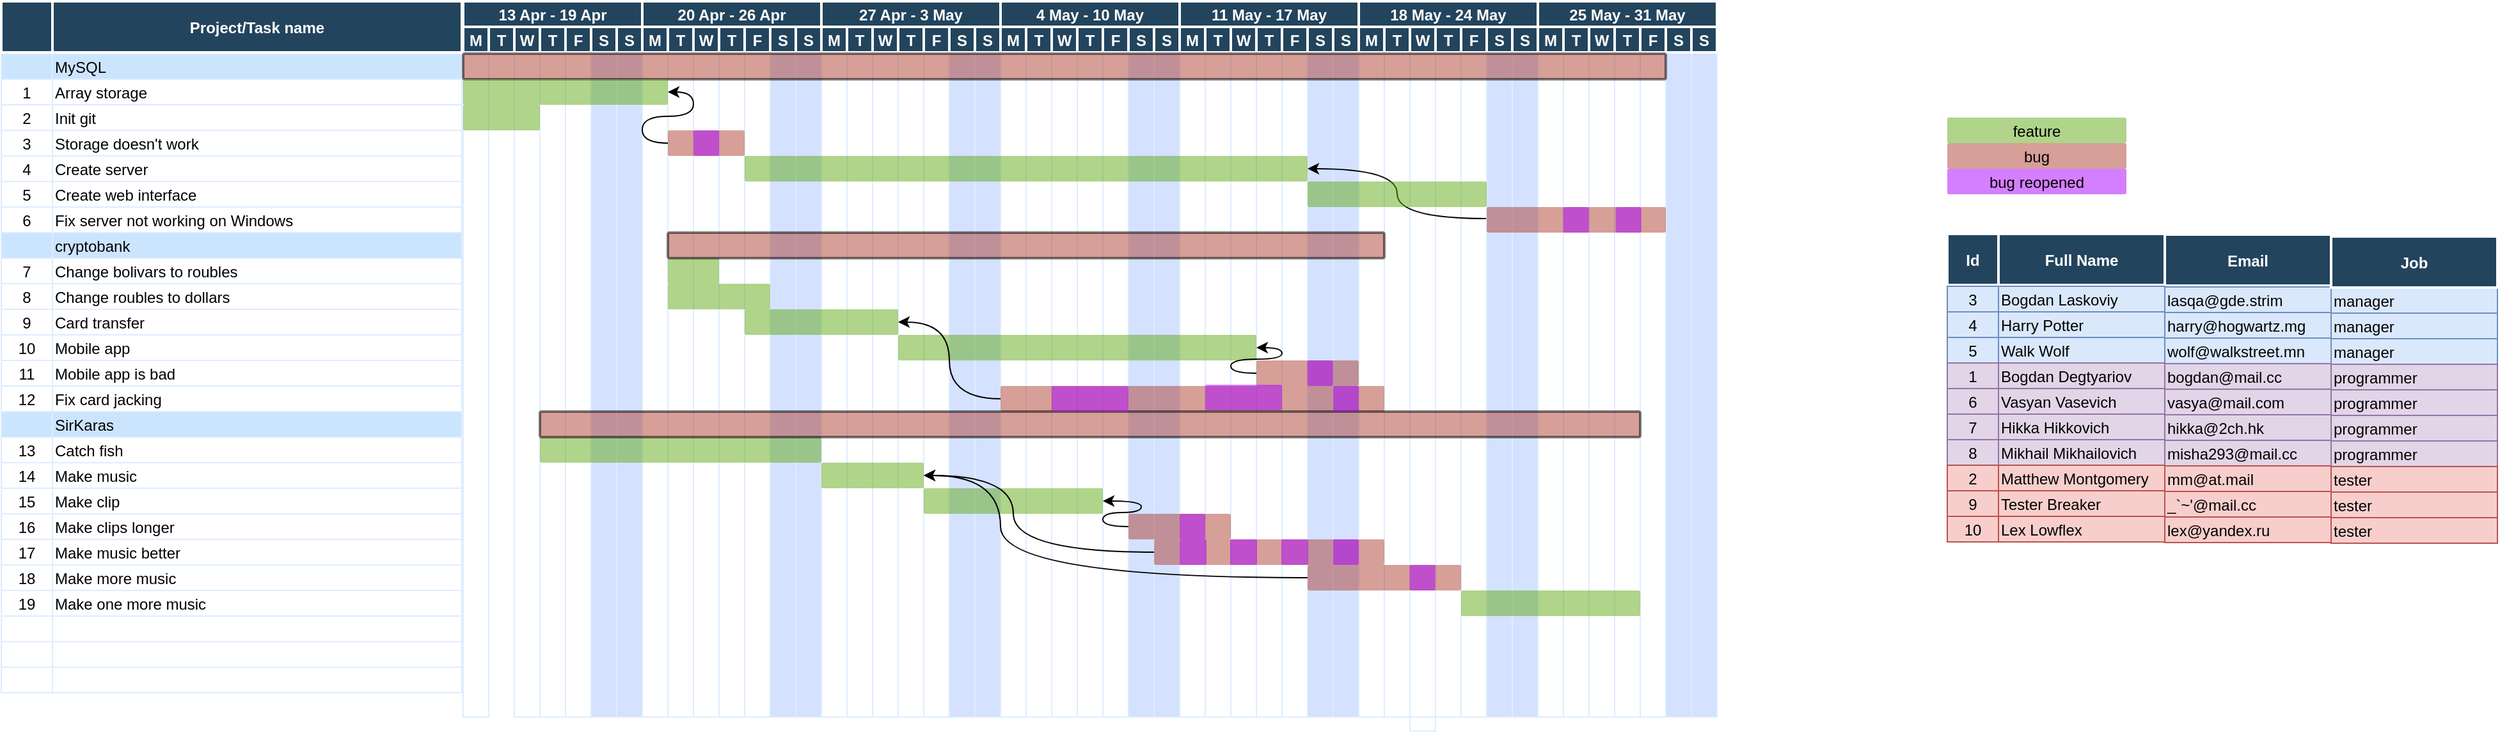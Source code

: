 <mxfile version="10.7.0" type="github"><diagram id="sPiFSer9G3Gj3i5RmoDb" name="Page-1"><mxGraphModel dx="1554" dy="617" grid="1" gridSize="10" guides="1" tooltips="1" connect="1" arrows="1" fold="1" page="1" pageScale="1" pageWidth="827" pageHeight="1169" math="0" shadow="0"><root><mxCell id="0"/><mxCell id="1" parent="0"/><mxCell id="JUZjat0PNEvbsmvgzNyq-65" value="Full Name" style="fillColor=#23445D;strokeColor=#FFFFFF;strokeWidth=2;fontColor=#FFFFFF;fontStyle=1" vertex="1" parent="1"><mxGeometry x="1820" y="202" width="130" height="40" as="geometry"/></mxCell><mxCell id="JUZjat0PNEvbsmvgzNyq-66" value="Id" style="fillColor=#23445D;strokeColor=#FFFFFF;strokeWidth=2;fontColor=#FFFFFF;fontStyle=1" vertex="1" parent="1"><mxGeometry x="1780.0" y="202" width="40" height="40" as="geometry"/></mxCell><mxCell id="JUZjat0PNEvbsmvgzNyq-78" value="Email" style="fillColor=#23445D;strokeColor=#FFFFFF;strokeWidth=2;fontColor=#FFFFFF;fontStyle=1" vertex="1" parent="1"><mxGeometry x="1950" y="202.5" width="130" height="40" as="geometry"/></mxCell><mxCell id="yR-0nHCI41G1WMCRhAzL-170" value="" style="strokeColor=#DEEDFF" parent="1" vertex="1"><mxGeometry x="1400.0" y="60.0" width="20" height="520" as="geometry"/></mxCell><mxCell id="yR-0nHCI41G1WMCRhAzL-281" value="M" style="fillColor=#23445D;strokeColor=#FFFFFF;strokeWidth=2;fontColor=#FFFFFF;fontStyle=1" parent="1" vertex="1"><mxGeometry x="620.0" y="40.0" width="20" height="20" as="geometry"/></mxCell><mxCell id="yR-0nHCI41G1WMCRhAzL-6" value="" style="strokeColor=#DEEDFF" parent="1" vertex="1"><mxGeometry x="620.0" y="60.0" width="20" height="520" as="geometry"/></mxCell><mxCell id="yR-0nHCI41G1WMCRhAzL-7" value="" style="strokeColor=#DEEDFF;fillColor=#CCE5FF" parent="1" vertex="1"><mxGeometry x="259.0" y="61.0" width="40" height="20" as="geometry"/></mxCell><mxCell id="yR-0nHCI41G1WMCRhAzL-8" value="MySQL" style="align=left;strokeColor=#DEEDFF;fillColor=#CCE5FF" parent="1" vertex="1"><mxGeometry x="299.0" y="61.0" width="320.0" height="20" as="geometry"/></mxCell><mxCell id="yR-0nHCI41G1WMCRhAzL-12" value="1" style="strokeColor=#DEEDFF" parent="1" vertex="1"><mxGeometry x="259.0" y="81.0" width="40" height="20" as="geometry"/></mxCell><mxCell id="yR-0nHCI41G1WMCRhAzL-13" value="Array storage" style="align=left;strokeColor=#DEEDFF" parent="1" vertex="1"><mxGeometry x="299.0" y="81.0" width="320.0" height="20.0" as="geometry"/></mxCell><mxCell id="yR-0nHCI41G1WMCRhAzL-17" value="2" style="strokeColor=#DEEDFF" parent="1" vertex="1"><mxGeometry x="259.0" y="101.0" width="40" height="20" as="geometry"/></mxCell><mxCell id="yR-0nHCI41G1WMCRhAzL-18" value="Init git" style="align=left;strokeColor=#DEEDFF" parent="1" vertex="1"><mxGeometry x="299.0" y="101.0" width="320" height="20" as="geometry"/></mxCell><mxCell id="yR-0nHCI41G1WMCRhAzL-22" value="3" style="strokeColor=#DEEDFF" parent="1" vertex="1"><mxGeometry x="259.0" y="121.0" width="40" height="20" as="geometry"/></mxCell><mxCell id="yR-0nHCI41G1WMCRhAzL-23" value="Storage doesn't work" style="align=left;strokeColor=#DEEDFF" parent="1" vertex="1"><mxGeometry x="299.0" y="121.0" width="320.0" height="20" as="geometry"/></mxCell><mxCell id="yR-0nHCI41G1WMCRhAzL-27" value="4" style="strokeColor=#DEEDFF" parent="1" vertex="1"><mxGeometry x="259.0" y="141.0" width="40" height="20" as="geometry"/></mxCell><mxCell id="yR-0nHCI41G1WMCRhAzL-28" value="Create server" style="align=left;strokeColor=#DEEDFF" parent="1" vertex="1"><mxGeometry x="299.0" y="141.0" width="320.0" height="20" as="geometry"/></mxCell><mxCell id="yR-0nHCI41G1WMCRhAzL-32" value="5" style="strokeColor=#DEEDFF" parent="1" vertex="1"><mxGeometry x="259.0" y="161.0" width="40" height="20" as="geometry"/></mxCell><mxCell id="yR-0nHCI41G1WMCRhAzL-33" value="Create web interface" style="align=left;strokeColor=#DEEDFF" parent="1" vertex="1"><mxGeometry x="299.0" y="161.0" width="320.0" height="20" as="geometry"/></mxCell><mxCell id="yR-0nHCI41G1WMCRhAzL-37" value="6" style="strokeColor=#DEEDFF" parent="1" vertex="1"><mxGeometry x="259.0" y="181.0" width="40" height="20" as="geometry"/></mxCell><mxCell id="yR-0nHCI41G1WMCRhAzL-38" value="Fix server not working on Windows" style="align=left;strokeColor=#DEEDFF" parent="1" vertex="1"><mxGeometry x="299.0" y="181.0" width="320.0" height="20" as="geometry"/></mxCell><mxCell id="yR-0nHCI41G1WMCRhAzL-42" value="" style="strokeColor=#DEEDFF;fillColor=#CCE5FF" parent="1" vertex="1"><mxGeometry x="259.0" y="201.0" width="40" height="20" as="geometry"/></mxCell><mxCell id="yR-0nHCI41G1WMCRhAzL-43" value="cryptobank" style="align=left;strokeColor=#DEEDFF;fillColor=#CCE5FF" parent="1" vertex="1"><mxGeometry x="299.0" y="201.0" width="320.0" height="20.0" as="geometry"/></mxCell><mxCell id="yR-0nHCI41G1WMCRhAzL-47" value="7" style="strokeColor=#DEEDFF" parent="1" vertex="1"><mxGeometry x="259.0" y="221.0" width="40" height="20" as="geometry"/></mxCell><mxCell id="yR-0nHCI41G1WMCRhAzL-48" value="Change bolivars to roubles" style="align=left;strokeColor=#DEEDFF" parent="1" vertex="1"><mxGeometry x="299.0" y="221.0" width="320.0" height="20" as="geometry"/></mxCell><mxCell id="yR-0nHCI41G1WMCRhAzL-52" value="8" style="strokeColor=#DEEDFF" parent="1" vertex="1"><mxGeometry x="259.0" y="241.0" width="40" height="20" as="geometry"/></mxCell><mxCell id="yR-0nHCI41G1WMCRhAzL-53" value="Change roubles to dollars" style="align=left;strokeColor=#DEEDFF" parent="1" vertex="1"><mxGeometry x="299.0" y="241.0" width="320.0" height="20" as="geometry"/></mxCell><mxCell id="yR-0nHCI41G1WMCRhAzL-57" value="9" style="strokeColor=#DEEDFF" parent="1" vertex="1"><mxGeometry x="259.0" y="261.0" width="40" height="20" as="geometry"/></mxCell><mxCell id="yR-0nHCI41G1WMCRhAzL-58" value="Card transfer" style="align=left;strokeColor=#DEEDFF" parent="1" vertex="1"><mxGeometry x="299.0" y="261.0" width="320" height="20" as="geometry"/></mxCell><mxCell id="yR-0nHCI41G1WMCRhAzL-62" value="10" style="strokeColor=#DEEDFF" parent="1" vertex="1"><mxGeometry x="259.0" y="281.0" width="40" height="20" as="geometry"/></mxCell><mxCell id="yR-0nHCI41G1WMCRhAzL-63" value="Mobile app" style="align=left;strokeColor=#DEEDFF" parent="1" vertex="1"><mxGeometry x="299.0" y="281.0" width="320" height="20" as="geometry"/></mxCell><mxCell id="yR-0nHCI41G1WMCRhAzL-67" value="11" style="strokeColor=#DEEDFF" parent="1" vertex="1"><mxGeometry x="259.0" y="301.0" width="40" height="20" as="geometry"/></mxCell><mxCell id="yR-0nHCI41G1WMCRhAzL-68" value="Mobile app is bad" style="align=left;strokeColor=#DEEDFF" parent="1" vertex="1"><mxGeometry x="299.0" y="301.0" width="320.0" height="20" as="geometry"/></mxCell><mxCell id="yR-0nHCI41G1WMCRhAzL-72" value="12" style="strokeColor=#DEEDFF;fillColor=#FFFFFF" parent="1" vertex="1"><mxGeometry x="259" y="321.0" width="40" height="20" as="geometry"/></mxCell><mxCell id="yR-0nHCI41G1WMCRhAzL-73" value="Fix card jacking" style="align=left;strokeColor=#DEEDFF;fillColor=#FFFFFF" parent="1" vertex="1"><mxGeometry x="299" y="321.0" width="320.0" height="20" as="geometry"/></mxCell><mxCell id="yR-0nHCI41G1WMCRhAzL-77" value="" style="strokeColor=#DEEDFF;fillColor=#CCE5FF" parent="1" vertex="1"><mxGeometry x="259" y="341.0" width="40" height="20" as="geometry"/></mxCell><mxCell id="yR-0nHCI41G1WMCRhAzL-78" value="SirKaras" style="align=left;strokeColor=#DEEDFF;fillColor=#CCE5FF" parent="1" vertex="1"><mxGeometry x="299" y="341.0" width="320.0" height="20" as="geometry"/></mxCell><mxCell id="yR-0nHCI41G1WMCRhAzL-82" value="13" style="strokeColor=#DEEDFF" parent="1" vertex="1"><mxGeometry x="259.0" y="361.0" width="40" height="20" as="geometry"/></mxCell><mxCell id="yR-0nHCI41G1WMCRhAzL-83" value="Catch fish" style="align=left;strokeColor=#DEEDFF" parent="1" vertex="1"><mxGeometry x="299.0" y="361.0" width="320.0" height="20" as="geometry"/></mxCell><mxCell id="yR-0nHCI41G1WMCRhAzL-87" value="14" style="strokeColor=#DEEDFF" parent="1" vertex="1"><mxGeometry x="259.0" y="381.0" width="40" height="20" as="geometry"/></mxCell><mxCell id="yR-0nHCI41G1WMCRhAzL-88" value="Make music" style="align=left;strokeColor=#DEEDFF" parent="1" vertex="1"><mxGeometry x="299.0" y="381.0" width="320.0" height="20" as="geometry"/></mxCell><mxCell id="yR-0nHCI41G1WMCRhAzL-92" value="15" style="strokeColor=#DEEDFF" parent="1" vertex="1"><mxGeometry x="259.0" y="401.0" width="40" height="20" as="geometry"/></mxCell><mxCell id="yR-0nHCI41G1WMCRhAzL-93" value="Make clip" style="align=left;strokeColor=#DEEDFF" parent="1" vertex="1"><mxGeometry x="299.0" y="401.0" width="320.0" height="20" as="geometry"/></mxCell><mxCell id="yR-0nHCI41G1WMCRhAzL-97" value="16" style="strokeColor=#DEEDFF" parent="1" vertex="1"><mxGeometry x="259.0" y="421.0" width="40" height="20" as="geometry"/></mxCell><mxCell id="yR-0nHCI41G1WMCRhAzL-98" value="Make clips longer" style="align=left;strokeColor=#DEEDFF" parent="1" vertex="1"><mxGeometry x="299.0" y="421.0" width="320.0" height="20" as="geometry"/></mxCell><mxCell id="yR-0nHCI41G1WMCRhAzL-102" value="17" style="strokeColor=#DEEDFF" parent="1" vertex="1"><mxGeometry x="259.0" y="441.0" width="40" height="20" as="geometry"/></mxCell><mxCell id="yR-0nHCI41G1WMCRhAzL-103" value="Make music better" style="align=left;strokeColor=#DEEDFF" parent="1" vertex="1"><mxGeometry x="299.0" y="441.0" width="320.0" height="20" as="geometry"/></mxCell><mxCell id="yR-0nHCI41G1WMCRhAzL-107" value="18" style="strokeColor=#DEEDFF" parent="1" vertex="1"><mxGeometry x="259.0" y="461.0" width="40" height="20" as="geometry"/></mxCell><mxCell id="yR-0nHCI41G1WMCRhAzL-108" value="Make more music" style="align=left;strokeColor=#DEEDFF" parent="1" vertex="1"><mxGeometry x="299.0" y="461.0" width="320.0" height="20" as="geometry"/></mxCell><mxCell id="yR-0nHCI41G1WMCRhAzL-112" value="19" style="strokeColor=#DEEDFF" parent="1" vertex="1"><mxGeometry x="259.0" y="481.0" width="40" height="20" as="geometry"/></mxCell><mxCell id="yR-0nHCI41G1WMCRhAzL-113" value="Make one more music" style="align=left;strokeColor=#DEEDFF" parent="1" vertex="1"><mxGeometry x="299.0" y="481.0" width="320.0" height="20" as="geometry"/></mxCell><mxCell id="yR-0nHCI41G1WMCRhAzL-117" value="" style="strokeColor=#DEEDFF" parent="1" vertex="1"><mxGeometry x="259.0" y="501.0" width="40" height="20" as="geometry"/></mxCell><mxCell id="yR-0nHCI41G1WMCRhAzL-118" value="" style="align=left;strokeColor=#DEEDFF" parent="1" vertex="1"><mxGeometry x="299.0" y="501.0" width="320.0" height="20" as="geometry"/></mxCell><mxCell id="yR-0nHCI41G1WMCRhAzL-122" value="" style="strokeColor=#DEEDFF" parent="1" vertex="1"><mxGeometry x="259.0" y="521.0" width="40" height="20" as="geometry"/></mxCell><mxCell id="yR-0nHCI41G1WMCRhAzL-123" value="" style="align=left;strokeColor=#DEEDFF" parent="1" vertex="1"><mxGeometry x="299.0" y="521.0" width="320.0" height="20" as="geometry"/></mxCell><mxCell id="yR-0nHCI41G1WMCRhAzL-127" value="" style="strokeColor=#DEEDFF" parent="1" vertex="1"><mxGeometry x="259.0" y="541.0" width="40" height="20" as="geometry"/></mxCell><mxCell id="yR-0nHCI41G1WMCRhAzL-128" value="" style="align=left;strokeColor=#DEEDFF" parent="1" vertex="1"><mxGeometry x="299.0" y="541.0" width="320.0" height="20" as="geometry"/></mxCell><mxCell id="yR-0nHCI41G1WMCRhAzL-132" value="" style="strokeColor=#DEEDFF" parent="1" vertex="1"><mxGeometry x="1360.0" y="71.0" width="20" height="520" as="geometry"/></mxCell><mxCell id="yR-0nHCI41G1WMCRhAzL-133" value="" style="strokeColor=#DEEDFF" parent="1" vertex="1"><mxGeometry x="660.0" y="60.0" width="20" height="520" as="geometry"/></mxCell><mxCell id="yR-0nHCI41G1WMCRhAzL-134" value="" style="strokeColor=#DEEDFF" parent="1" vertex="1"><mxGeometry x="680.0" y="60.0" width="20" height="520" as="geometry"/></mxCell><mxCell id="yR-0nHCI41G1WMCRhAzL-135" value="" style="strokeColor=#DEEDFF" parent="1" vertex="1"><mxGeometry x="700.0" y="60.0" width="20" height="520" as="geometry"/></mxCell><mxCell id="yR-0nHCI41G1WMCRhAzL-136" value="" style="strokeColor=#DEEDFF;fillColor=#D4E1FF" parent="1" vertex="1"><mxGeometry x="720.0" y="60.0" width="20" height="520" as="geometry"/></mxCell><mxCell id="yR-0nHCI41G1WMCRhAzL-137" value="" style="strokeColor=#DEEDFF;fillColor=#D4E1FF" parent="1" vertex="1"><mxGeometry x="740.0" y="60.0" width="20" height="520" as="geometry"/></mxCell><mxCell id="yR-0nHCI41G1WMCRhAzL-138" value="" style="strokeColor=#DEEDFF" parent="1" vertex="1"><mxGeometry x="760.0" y="60.0" width="20" height="520" as="geometry"/></mxCell><mxCell id="yR-0nHCI41G1WMCRhAzL-139" value="" style="strokeColor=#DEEDFF" parent="1" vertex="1"><mxGeometry x="780.0" y="60.0" width="20" height="520" as="geometry"/></mxCell><mxCell id="yR-0nHCI41G1WMCRhAzL-140" value="" style="strokeColor=#DEEDFF" parent="1" vertex="1"><mxGeometry x="800.0" y="60.0" width="20" height="520" as="geometry"/></mxCell><mxCell id="yR-0nHCI41G1WMCRhAzL-141" value="" style="strokeColor=#DEEDFF" parent="1" vertex="1"><mxGeometry x="820.0" y="60.0" width="20" height="520" as="geometry"/></mxCell><mxCell id="yR-0nHCI41G1WMCRhAzL-142" value="" style="strokeColor=#DEEDFF" parent="1" vertex="1"><mxGeometry x="840.0" y="60.0" width="20" height="520" as="geometry"/></mxCell><mxCell id="yR-0nHCI41G1WMCRhAzL-143" value="" style="strokeColor=#DEEDFF;fillColor=#D4E1FF" parent="1" vertex="1"><mxGeometry x="860.0" y="60.0" width="20" height="520" as="geometry"/></mxCell><mxCell id="yR-0nHCI41G1WMCRhAzL-144" value="" style="strokeColor=#DEEDFF;fillColor=#D4E1FF" parent="1" vertex="1"><mxGeometry x="880.0" y="60.0" width="20" height="520" as="geometry"/></mxCell><mxCell id="yR-0nHCI41G1WMCRhAzL-145" value="" style="strokeColor=#DEEDFF" parent="1" vertex="1"><mxGeometry x="900.0" y="60.0" width="20" height="520" as="geometry"/></mxCell><mxCell id="yR-0nHCI41G1WMCRhAzL-146" value="" style="strokeColor=#DEEDFF" parent="1" vertex="1"><mxGeometry x="920.0" y="60.0" width="20" height="520" as="geometry"/></mxCell><mxCell id="yR-0nHCI41G1WMCRhAzL-147" value="" style="strokeColor=#DEEDFF" parent="1" vertex="1"><mxGeometry x="940.0" y="60.0" width="20" height="520" as="geometry"/></mxCell><mxCell id="yR-0nHCI41G1WMCRhAzL-148" value="" style="strokeColor=#DEEDFF" parent="1" vertex="1"><mxGeometry x="960.0" y="60.0" width="20" height="520" as="geometry"/></mxCell><mxCell id="yR-0nHCI41G1WMCRhAzL-149" value="" style="strokeColor=#DEEDFF" parent="1" vertex="1"><mxGeometry x="980.0" y="60.0" width="20" height="520" as="geometry"/></mxCell><mxCell id="yR-0nHCI41G1WMCRhAzL-150" value="" style="strokeColor=#DEEDFF;fillColor=#D4E1FF" parent="1" vertex="1"><mxGeometry x="1000.0" y="60.0" width="20" height="520" as="geometry"/></mxCell><mxCell id="yR-0nHCI41G1WMCRhAzL-151" value="" style="strokeColor=#DEEDFF;fillColor=#D4E1FF" parent="1" vertex="1"><mxGeometry x="1020.0" y="60.0" width="20" height="520" as="geometry"/></mxCell><mxCell id="yR-0nHCI41G1WMCRhAzL-152" value="" style="strokeColor=#DEEDFF" parent="1" vertex="1"><mxGeometry x="1040.0" y="60.0" width="20" height="520" as="geometry"/></mxCell><mxCell id="yR-0nHCI41G1WMCRhAzL-153" value="" style="strokeColor=#DEEDFF" parent="1" vertex="1"><mxGeometry x="1060.0" y="60.0" width="20" height="520" as="geometry"/></mxCell><mxCell id="yR-0nHCI41G1WMCRhAzL-154" value="" style="strokeColor=#DEEDFF" parent="1" vertex="1"><mxGeometry x="1080.0" y="60.0" width="20" height="520" as="geometry"/></mxCell><mxCell id="yR-0nHCI41G1WMCRhAzL-155" value="" style="strokeColor=#DEEDFF" parent="1" vertex="1"><mxGeometry x="1100.0" y="60.0" width="20" height="520" as="geometry"/></mxCell><mxCell id="yR-0nHCI41G1WMCRhAzL-156" value="" style="strokeColor=#DEEDFF" parent="1" vertex="1"><mxGeometry x="1120.0" y="60.0" width="20" height="520" as="geometry"/></mxCell><mxCell id="yR-0nHCI41G1WMCRhAzL-157" value="" style="strokeColor=#DEEDFF;fillColor=#D4E1FF" parent="1" vertex="1"><mxGeometry x="1140.0" y="60.0" width="20" height="520" as="geometry"/></mxCell><mxCell id="yR-0nHCI41G1WMCRhAzL-158" value="" style="strokeColor=#DEEDFF;fillColor=#D4E1FF" parent="1" vertex="1"><mxGeometry x="1160.0" y="60.0" width="20" height="520" as="geometry"/></mxCell><mxCell id="yR-0nHCI41G1WMCRhAzL-159" value="" style="strokeColor=#DEEDFF" parent="1" vertex="1"><mxGeometry x="1180.0" y="60.0" width="20" height="520" as="geometry"/></mxCell><mxCell id="yR-0nHCI41G1WMCRhAzL-160" value="" style="strokeColor=#DEEDFF" parent="1" vertex="1"><mxGeometry x="1200.0" y="60.0" width="20" height="520" as="geometry"/></mxCell><mxCell id="yR-0nHCI41G1WMCRhAzL-161" value="" style="strokeColor=#DEEDFF" parent="1" vertex="1"><mxGeometry x="1220.0" y="60.0" width="20" height="520" as="geometry"/></mxCell><mxCell id="yR-0nHCI41G1WMCRhAzL-162" value="" style="strokeColor=#DEEDFF" parent="1" vertex="1"><mxGeometry x="1240.0" y="60.0" width="20" height="520" as="geometry"/></mxCell><mxCell id="yR-0nHCI41G1WMCRhAzL-163" value="" style="strokeColor=#DEEDFF" parent="1" vertex="1"><mxGeometry x="1260.0" y="60.0" width="20" height="520" as="geometry"/></mxCell><mxCell id="yR-0nHCI41G1WMCRhAzL-164" value="" style="strokeColor=#DEEDFF;fillColor=#D4E1FF" parent="1" vertex="1"><mxGeometry x="1280.0" y="60.0" width="20" height="520" as="geometry"/></mxCell><mxCell id="yR-0nHCI41G1WMCRhAzL-165" value="" style="strokeColor=#DEEDFF;fillColor=#D4E1FF" parent="1" vertex="1"><mxGeometry x="1300.0" y="60.0" width="20" height="520" as="geometry"/></mxCell><mxCell id="yR-0nHCI41G1WMCRhAzL-166" value="" style="strokeColor=#DEEDFF" parent="1" vertex="1"><mxGeometry x="1320.0" y="60.0" width="20" height="520" as="geometry"/></mxCell><mxCell id="yR-0nHCI41G1WMCRhAzL-167" value="" style="strokeColor=#DEEDFF" parent="1" vertex="1"><mxGeometry x="1340.0" y="60.0" width="20" height="520" as="geometry"/></mxCell><mxCell id="yR-0nHCI41G1WMCRhAzL-168" value="" style="strokeColor=#DEEDFF" parent="1" vertex="1"><mxGeometry x="1360.0" y="60.0" width="20" height="520" as="geometry"/></mxCell><mxCell id="yR-0nHCI41G1WMCRhAzL-169" value="" style="strokeColor=#DEEDFF" parent="1" vertex="1"><mxGeometry x="1380.0" y="60.0" width="20" height="520" as="geometry"/></mxCell><mxCell id="JUZjat0PNEvbsmvgzNyq-3" style="edgeStyle=orthogonalEdgeStyle;curved=1;orthogonalLoop=1;jettySize=auto;html=1;exitX=1;exitY=0.25;exitDx=0;exitDy=0;entryX=1;entryY=0.5;entryDx=0;entryDy=0;entryPerimeter=0;" edge="1" parent="1" source="yR-0nHCI41G1WMCRhAzL-170" target="yR-0nHCI41G1WMCRhAzL-251"><mxGeometry relative="1" as="geometry"><Array as="points"><mxPoint x="1350" y="190"/><mxPoint x="1350" y="151"/></Array></mxGeometry></mxCell><mxCell id="yR-0nHCI41G1WMCRhAzL-171" value="" style="strokeColor=#DEEDFF;fillColor=#D4E1FF" parent="1" vertex="1"><mxGeometry x="1420.0" y="60.0" width="20" height="520" as="geometry"/></mxCell><mxCell id="yR-0nHCI41G1WMCRhAzL-172" value="" style="strokeColor=#DEEDFF;fillColor=#D4E1FF" parent="1" vertex="1"><mxGeometry x="1440.0" y="60.0" width="20" height="520" as="geometry"/></mxCell><mxCell id="yR-0nHCI41G1WMCRhAzL-173" value="" style="strokeColor=#DEEDFF" parent="1" vertex="1"><mxGeometry x="1460.0" y="60.0" width="20" height="520" as="geometry"/></mxCell><mxCell id="yR-0nHCI41G1WMCRhAzL-174" value="" style="strokeColor=#DEEDFF" parent="1" vertex="1"><mxGeometry x="1480.0" y="60.0" width="20" height="520" as="geometry"/></mxCell><mxCell id="yR-0nHCI41G1WMCRhAzL-175" value="" style="strokeColor=#DEEDFF" parent="1" vertex="1"><mxGeometry x="1500.0" y="60.0" width="20" height="520" as="geometry"/></mxCell><mxCell id="yR-0nHCI41G1WMCRhAzL-176" value="" style="strokeColor=#DEEDFF" parent="1" vertex="1"><mxGeometry x="1520.0" y="60.0" width="20" height="520" as="geometry"/></mxCell><mxCell id="yR-0nHCI41G1WMCRhAzL-177" value="" style="strokeColor=#DEEDFF" parent="1" vertex="1"><mxGeometry x="1540.0" y="60.0" width="20" height="520" as="geometry"/></mxCell><mxCell id="yR-0nHCI41G1WMCRhAzL-178" value="" style="strokeColor=#DEEDFF;fillColor=#D4E1FF" parent="1" vertex="1"><mxGeometry x="1560.0" y="60.0" width="20" height="520" as="geometry"/></mxCell><mxCell id="yR-0nHCI41G1WMCRhAzL-179" value="" style="strokeColor=#DEEDFF;fillColor=#D4E1FF" parent="1" vertex="1"><mxGeometry x="1580.0" y="60.0" width="20" height="520" as="geometry"/></mxCell><mxCell id="yR-0nHCI41G1WMCRhAzL-180" value="Project/Task name" style="fillColor=#23445D;strokeColor=#FFFFFF;strokeWidth=2;fontColor=#FFFFFF;fontStyle=1" parent="1" vertex="1"><mxGeometry x="299.0" y="20" width="320" height="40" as="geometry"/></mxCell><mxCell id="yR-0nHCI41G1WMCRhAzL-181" value="" style="fillColor=#23445D;strokeColor=#FFFFFF;strokeWidth=2;fontColor=#FFFFFF;fontStyle=1" parent="1" vertex="1"><mxGeometry x="259.0" y="20" width="40" height="40" as="geometry"/></mxCell><mxCell id="yR-0nHCI41G1WMCRhAzL-182" value="13 Apr - 19 Apr" style="fillColor=#23445D;strokeColor=#FFFFFF;strokeWidth=2;fontColor=#FFFFFF;fontStyle=1" parent="1" vertex="1"><mxGeometry x="620.0" y="20.0" width="140" height="20" as="geometry"/></mxCell><mxCell id="yR-0nHCI41G1WMCRhAzL-184" value="T" style="fillColor=#23445D;strokeColor=#FFFFFF;strokeWidth=2;fontColor=#FFFFFF;fontStyle=1" parent="1" vertex="1"><mxGeometry x="640.0" y="40.0" width="20" height="20" as="geometry"/></mxCell><mxCell id="yR-0nHCI41G1WMCRhAzL-185" value="W" style="fillColor=#23445D;strokeColor=#FFFFFF;strokeWidth=2;fontColor=#FFFFFF;fontStyle=1" parent="1" vertex="1"><mxGeometry x="660.0" y="40.0" width="20" height="20" as="geometry"/></mxCell><mxCell id="yR-0nHCI41G1WMCRhAzL-186" value="T" style="fillColor=#23445D;strokeColor=#FFFFFF;strokeWidth=2;fontColor=#FFFFFF;fontStyle=1" parent="1" vertex="1"><mxGeometry x="680.0" y="40.0" width="20" height="20" as="geometry"/></mxCell><mxCell id="yR-0nHCI41G1WMCRhAzL-187" value="F" style="fillColor=#23445D;strokeColor=#FFFFFF;strokeWidth=2;fontColor=#FFFFFF;fontStyle=1" parent="1" vertex="1"><mxGeometry x="700.0" y="40.0" width="20" height="20" as="geometry"/></mxCell><mxCell id="yR-0nHCI41G1WMCRhAzL-188" value="S" style="fillColor=#23445D;strokeColor=#FFFFFF;strokeWidth=2;fontColor=#FFFFFF;fontStyle=1" parent="1" vertex="1"><mxGeometry x="720.0" y="40.0" width="20" height="20" as="geometry"/></mxCell><mxCell id="yR-0nHCI41G1WMCRhAzL-189" value="S" style="fillColor=#23445D;strokeColor=#FFFFFF;strokeWidth=2;fontColor=#FFFFFF;fontStyle=1" parent="1" vertex="1"><mxGeometry x="740.0" y="40.0" width="20" height="20" as="geometry"/></mxCell><mxCell id="yR-0nHCI41G1WMCRhAzL-193" value="20 Apr - 26 Apr" style="fillColor=#23445D;strokeColor=#FFFFFF;strokeWidth=2;fontColor=#FFFFFF;fontStyle=1" parent="1" vertex="1"><mxGeometry x="760.0" y="20.0" width="140" height="20" as="geometry"/></mxCell><mxCell id="yR-0nHCI41G1WMCRhAzL-194" value="M" style="fillColor=#23445D;strokeColor=#FFFFFF;strokeWidth=2;fontColor=#FFFFFF;fontStyle=1" parent="1" vertex="1"><mxGeometry x="760.0" y="40.0" width="20" height="20" as="geometry"/></mxCell><mxCell id="yR-0nHCI41G1WMCRhAzL-195" value="T" style="fillColor=#23445D;strokeColor=#FFFFFF;strokeWidth=2;fontColor=#FFFFFF;fontStyle=1" parent="1" vertex="1"><mxGeometry x="780.0" y="40.0" width="20" height="20" as="geometry"/></mxCell><mxCell id="yR-0nHCI41G1WMCRhAzL-196" value="W" style="fillColor=#23445D;strokeColor=#FFFFFF;strokeWidth=2;fontColor=#FFFFFF;fontStyle=1" parent="1" vertex="1"><mxGeometry x="800.0" y="40.0" width="20" height="20" as="geometry"/></mxCell><mxCell id="yR-0nHCI41G1WMCRhAzL-197" value="T" style="fillColor=#23445D;strokeColor=#FFFFFF;strokeWidth=2;fontColor=#FFFFFF;fontStyle=1" parent="1" vertex="1"><mxGeometry x="820.0" y="40.0" width="20" height="20" as="geometry"/></mxCell><mxCell id="yR-0nHCI41G1WMCRhAzL-198" value="F" style="fillColor=#23445D;strokeColor=#FFFFFF;strokeWidth=2;fontColor=#FFFFFF;fontStyle=1" parent="1" vertex="1"><mxGeometry x="840.0" y="40.0" width="20" height="20" as="geometry"/></mxCell><mxCell id="yR-0nHCI41G1WMCRhAzL-199" value="S" style="fillColor=#23445D;strokeColor=#FFFFFF;strokeWidth=2;fontColor=#FFFFFF;fontStyle=1" parent="1" vertex="1"><mxGeometry x="860.0" y="40.0" width="20" height="20" as="geometry"/></mxCell><mxCell id="yR-0nHCI41G1WMCRhAzL-200" value="S" style="fillColor=#23445D;strokeColor=#FFFFFF;strokeWidth=2;fontColor=#FFFFFF;fontStyle=1" parent="1" vertex="1"><mxGeometry x="880.0" y="40.0" width="20" height="20" as="geometry"/></mxCell><mxCell id="yR-0nHCI41G1WMCRhAzL-201" value="27 Apr - 3 May" style="fillColor=#23445D;strokeColor=#FFFFFF;strokeWidth=2;fontColor=#FFFFFF;fontStyle=1" parent="1" vertex="1"><mxGeometry x="900.0" y="20.0" width="140" height="20" as="geometry"/></mxCell><mxCell id="yR-0nHCI41G1WMCRhAzL-202" value="M" style="fillColor=#23445D;strokeColor=#FFFFFF;strokeWidth=2;fontColor=#FFFFFF;fontStyle=1" parent="1" vertex="1"><mxGeometry x="900.0" y="40.0" width="20" height="20" as="geometry"/></mxCell><mxCell id="yR-0nHCI41G1WMCRhAzL-203" value="T" style="fillColor=#23445D;strokeColor=#FFFFFF;strokeWidth=2;fontColor=#FFFFFF;fontStyle=1" parent="1" vertex="1"><mxGeometry x="920.0" y="40.0" width="20" height="20" as="geometry"/></mxCell><mxCell id="yR-0nHCI41G1WMCRhAzL-204" value="W" style="fillColor=#23445D;strokeColor=#FFFFFF;strokeWidth=2;fontColor=#FFFFFF;fontStyle=1" parent="1" vertex="1"><mxGeometry x="940.0" y="40.0" width="20" height="20" as="geometry"/></mxCell><mxCell id="yR-0nHCI41G1WMCRhAzL-205" value="T" style="fillColor=#23445D;strokeColor=#FFFFFF;strokeWidth=2;fontColor=#FFFFFF;fontStyle=1" parent="1" vertex="1"><mxGeometry x="960.0" y="40.0" width="20" height="20" as="geometry"/></mxCell><mxCell id="yR-0nHCI41G1WMCRhAzL-206" value="F" style="fillColor=#23445D;strokeColor=#FFFFFF;strokeWidth=2;fontColor=#FFFFFF;fontStyle=1" parent="1" vertex="1"><mxGeometry x="980.0" y="40.0" width="20" height="20" as="geometry"/></mxCell><mxCell id="yR-0nHCI41G1WMCRhAzL-207" value="S" style="fillColor=#23445D;strokeColor=#FFFFFF;strokeWidth=2;fontColor=#FFFFFF;fontStyle=1" parent="1" vertex="1"><mxGeometry x="1000.0" y="40.0" width="20" height="20" as="geometry"/></mxCell><mxCell id="yR-0nHCI41G1WMCRhAzL-208" value="S" style="fillColor=#23445D;strokeColor=#FFFFFF;strokeWidth=2;fontColor=#FFFFFF;fontStyle=1" parent="1" vertex="1"><mxGeometry x="1020.0" y="40.0" width="20" height="20" as="geometry"/></mxCell><mxCell id="yR-0nHCI41G1WMCRhAzL-209" value="4 May - 10 May" style="fillColor=#23445D;strokeColor=#FFFFFF;strokeWidth=2;fontColor=#FFFFFF;fontStyle=1" parent="1" vertex="1"><mxGeometry x="1040.0" y="20.0" width="140" height="20" as="geometry"/></mxCell><mxCell id="yR-0nHCI41G1WMCRhAzL-210" value="M" style="fillColor=#23445D;strokeColor=#FFFFFF;strokeWidth=2;fontColor=#FFFFFF;fontStyle=1" parent="1" vertex="1"><mxGeometry x="1040.0" y="40.0" width="20" height="20" as="geometry"/></mxCell><mxCell id="yR-0nHCI41G1WMCRhAzL-211" value="T" style="fillColor=#23445D;strokeColor=#FFFFFF;strokeWidth=2;fontColor=#FFFFFF;fontStyle=1" parent="1" vertex="1"><mxGeometry x="1060.0" y="40.0" width="20" height="20" as="geometry"/></mxCell><mxCell id="yR-0nHCI41G1WMCRhAzL-212" value="W" style="fillColor=#23445D;strokeColor=#FFFFFF;strokeWidth=2;fontColor=#FFFFFF;fontStyle=1" parent="1" vertex="1"><mxGeometry x="1080.0" y="40.0" width="20" height="20" as="geometry"/></mxCell><mxCell id="yR-0nHCI41G1WMCRhAzL-213" value="T" style="fillColor=#23445D;strokeColor=#FFFFFF;strokeWidth=2;fontColor=#FFFFFF;fontStyle=1" parent="1" vertex="1"><mxGeometry x="1100.0" y="40.0" width="20" height="20" as="geometry"/></mxCell><mxCell id="yR-0nHCI41G1WMCRhAzL-214" value="F" style="fillColor=#23445D;strokeColor=#FFFFFF;strokeWidth=2;fontColor=#FFFFFF;fontStyle=1" parent="1" vertex="1"><mxGeometry x="1120.0" y="40" width="20" height="20" as="geometry"/></mxCell><mxCell id="yR-0nHCI41G1WMCRhAzL-215" value="S" style="fillColor=#23445D;strokeColor=#FFFFFF;strokeWidth=2;fontColor=#FFFFFF;fontStyle=1" parent="1" vertex="1"><mxGeometry x="1140.0" y="40" width="20" height="20" as="geometry"/></mxCell><mxCell id="yR-0nHCI41G1WMCRhAzL-216" value="S" style="fillColor=#23445D;strokeColor=#FFFFFF;strokeWidth=2;fontColor=#FFFFFF;fontStyle=1" parent="1" vertex="1"><mxGeometry x="1160.0" y="40" width="20" height="20" as="geometry"/></mxCell><mxCell id="yR-0nHCI41G1WMCRhAzL-217" value="11 May - 17 May" style="fillColor=#23445D;strokeColor=#FFFFFF;strokeWidth=2;fontColor=#FFFFFF;fontStyle=1" parent="1" vertex="1"><mxGeometry x="1180.0" y="20.0" width="140" height="20" as="geometry"/></mxCell><mxCell id="yR-0nHCI41G1WMCRhAzL-218" value="M" style="fillColor=#23445D;strokeColor=#FFFFFF;strokeWidth=2;fontColor=#FFFFFF;fontStyle=1" parent="1" vertex="1"><mxGeometry x="1180.0" y="40.0" width="20" height="20" as="geometry"/></mxCell><mxCell id="yR-0nHCI41G1WMCRhAzL-219" value="T" style="fillColor=#23445D;strokeColor=#FFFFFF;strokeWidth=2;fontColor=#FFFFFF;fontStyle=1" parent="1" vertex="1"><mxGeometry x="1200.0" y="40.0" width="20" height="20" as="geometry"/></mxCell><mxCell id="yR-0nHCI41G1WMCRhAzL-220" value="W" style="fillColor=#23445D;strokeColor=#FFFFFF;strokeWidth=2;fontColor=#FFFFFF;fontStyle=1" parent="1" vertex="1"><mxGeometry x="1220.0" y="40.0" width="20" height="20" as="geometry"/></mxCell><mxCell id="yR-0nHCI41G1WMCRhAzL-221" value="T" style="fillColor=#23445D;strokeColor=#FFFFFF;strokeWidth=2;fontColor=#FFFFFF;fontStyle=1" parent="1" vertex="1"><mxGeometry x="1240.0" y="40.0" width="20" height="20" as="geometry"/></mxCell><mxCell id="yR-0nHCI41G1WMCRhAzL-222" value="F" style="fillColor=#23445D;strokeColor=#FFFFFF;strokeWidth=2;fontColor=#FFFFFF;fontStyle=1" parent="1" vertex="1"><mxGeometry x="1260.0" y="40" width="20" height="20" as="geometry"/></mxCell><mxCell id="yR-0nHCI41G1WMCRhAzL-223" value="S" style="fillColor=#23445D;strokeColor=#FFFFFF;strokeWidth=2;fontColor=#FFFFFF;fontStyle=1" parent="1" vertex="1"><mxGeometry x="1280.0" y="40" width="20" height="20" as="geometry"/></mxCell><mxCell id="yR-0nHCI41G1WMCRhAzL-224" value="S" style="fillColor=#23445D;strokeColor=#FFFFFF;strokeWidth=2;fontColor=#FFFFFF;fontStyle=1" parent="1" vertex="1"><mxGeometry x="1300.0" y="40" width="20" height="20" as="geometry"/></mxCell><mxCell id="yR-0nHCI41G1WMCRhAzL-225" value="18 May - 24 May" style="fillColor=#23445D;strokeColor=#FFFFFF;strokeWidth=2;fontColor=#FFFFFF;fontStyle=1" parent="1" vertex="1"><mxGeometry x="1320.0" y="20" width="140" height="20" as="geometry"/></mxCell><mxCell id="yR-0nHCI41G1WMCRhAzL-226" value="M" style="fillColor=#23445D;strokeColor=#FFFFFF;strokeWidth=2;fontColor=#FFFFFF;fontStyle=1" parent="1" vertex="1"><mxGeometry x="1320.0" y="40" width="20" height="20" as="geometry"/></mxCell><mxCell id="yR-0nHCI41G1WMCRhAzL-227" value="T" style="fillColor=#23445D;strokeColor=#FFFFFF;strokeWidth=2;fontColor=#FFFFFF;fontStyle=1" parent="1" vertex="1"><mxGeometry x="1340.0" y="40" width="20" height="20" as="geometry"/></mxCell><mxCell id="yR-0nHCI41G1WMCRhAzL-228" value="W" style="fillColor=#23445D;strokeColor=#FFFFFF;strokeWidth=2;fontColor=#FFFFFF;fontStyle=1" parent="1" vertex="1"><mxGeometry x="1360.0" y="40" width="20" height="20" as="geometry"/></mxCell><mxCell id="yR-0nHCI41G1WMCRhAzL-229" value="T" style="fillColor=#23445D;strokeColor=#FFFFFF;strokeWidth=2;fontColor=#FFFFFF;fontStyle=1" parent="1" vertex="1"><mxGeometry x="1380.0" y="40" width="20" height="20" as="geometry"/></mxCell><mxCell id="yR-0nHCI41G1WMCRhAzL-230" value="F" style="fillColor=#23445D;strokeColor=#FFFFFF;strokeWidth=2;fontColor=#FFFFFF;fontStyle=1" parent="1" vertex="1"><mxGeometry x="1400.0" y="40" width="20" height="20" as="geometry"/></mxCell><mxCell id="yR-0nHCI41G1WMCRhAzL-231" value="S" style="fillColor=#23445D;strokeColor=#FFFFFF;strokeWidth=2;fontColor=#FFFFFF;fontStyle=1" parent="1" vertex="1"><mxGeometry x="1420.0" y="40" width="20" height="20" as="geometry"/></mxCell><mxCell id="yR-0nHCI41G1WMCRhAzL-232" value="S" style="fillColor=#23445D;strokeColor=#FFFFFF;strokeWidth=2;fontColor=#FFFFFF;fontStyle=1" parent="1" vertex="1"><mxGeometry x="1440.0" y="40" width="20" height="20" as="geometry"/></mxCell><mxCell id="yR-0nHCI41G1WMCRhAzL-233" value="25 May - 31 May" style="fillColor=#23445D;strokeColor=#FFFFFF;strokeWidth=2;fontColor=#FFFFFF;fontStyle=1" parent="1" vertex="1"><mxGeometry x="1460.0" y="20.0" width="140" height="20" as="geometry"/></mxCell><mxCell id="yR-0nHCI41G1WMCRhAzL-234" value="M" style="fillColor=#23445D;strokeColor=#FFFFFF;strokeWidth=2;fontColor=#FFFFFF;fontStyle=1" parent="1" vertex="1"><mxGeometry x="1460.0" y="40.0" width="20" height="20" as="geometry"/></mxCell><mxCell id="yR-0nHCI41G1WMCRhAzL-235" value="T" style="fillColor=#23445D;strokeColor=#FFFFFF;strokeWidth=2;fontColor=#FFFFFF;fontStyle=1" parent="1" vertex="1"><mxGeometry x="1480.0" y="40.0" width="20" height="20" as="geometry"/></mxCell><mxCell id="yR-0nHCI41G1WMCRhAzL-236" value="W" style="fillColor=#23445D;strokeColor=#FFFFFF;strokeWidth=2;fontColor=#FFFFFF;fontStyle=1" parent="1" vertex="1"><mxGeometry x="1500.0" y="40.0" width="20" height="20" as="geometry"/></mxCell><mxCell id="yR-0nHCI41G1WMCRhAzL-237" value="T" style="fillColor=#23445D;strokeColor=#FFFFFF;strokeWidth=2;fontColor=#FFFFFF;fontStyle=1" parent="1" vertex="1"><mxGeometry x="1520.0" y="40.0" width="20" height="20" as="geometry"/></mxCell><mxCell id="yR-0nHCI41G1WMCRhAzL-238" value="F" style="fillColor=#23445D;strokeColor=#FFFFFF;strokeWidth=2;fontColor=#FFFFFF;fontStyle=1" parent="1" vertex="1"><mxGeometry x="1540.0" y="40.0" width="20" height="20" as="geometry"/></mxCell><mxCell id="yR-0nHCI41G1WMCRhAzL-239" value="S" style="fillColor=#23445D;strokeColor=#FFFFFF;strokeWidth=2;fontColor=#FFFFFF;fontStyle=1" parent="1" vertex="1"><mxGeometry x="1560.0" y="40.0" width="20" height="20" as="geometry"/></mxCell><mxCell id="yR-0nHCI41G1WMCRhAzL-240" value="S" style="fillColor=#23445D;strokeColor=#FFFFFF;strokeWidth=2;fontColor=#FFFFFF;fontStyle=1" parent="1" vertex="1"><mxGeometry x="1580.0" y="40.0" width="20" height="20" as="geometry"/></mxCell><mxCell id="yR-0nHCI41G1WMCRhAzL-241" value="" style="shape=mxgraph.flowchart.process;fillColor=#AE4132;strokeColor=#000000;strokeWidth=2;opacity=50" parent="1" vertex="1"><mxGeometry x="620.0" y="61.0" width="940.0" height="20.0" as="geometry"/></mxCell><mxCell id="yR-0nHCI41G1WMCRhAzL-244" value="" style="shape=mxgraph.flowchart.process;fillColor=#60a917;strokeColor=none;strokeWidth=2;opacity=50;fontColor=#ffffff;" parent="1" vertex="1"><mxGeometry x="620" y="101" width="60" height="20" as="geometry"/></mxCell><mxCell id="JUZjat0PNEvbsmvgzNyq-2" style="edgeStyle=orthogonalEdgeStyle;orthogonalLoop=1;jettySize=auto;html=1;exitX=0;exitY=0.5;exitDx=0;exitDy=0;exitPerimeter=0;entryX=1;entryY=0.5;entryDx=0;entryDy=0;entryPerimeter=0;curved=1;" edge="1" parent="1" source="yR-0nHCI41G1WMCRhAzL-245" target="yR-0nHCI41G1WMCRhAzL-284"><mxGeometry relative="1" as="geometry"><Array as="points"><mxPoint x="760" y="131"/><mxPoint x="760" y="110"/><mxPoint x="800" y="110"/><mxPoint x="800" y="91"/></Array></mxGeometry></mxCell><mxCell id="yR-0nHCI41G1WMCRhAzL-245" value="" style="shape=mxgraph.flowchart.process;fillColor=#AE4132;strokeColor=none;strokeWidth=2;opacity=50" parent="1" vertex="1"><mxGeometry x="780" y="121" width="60" height="20" as="geometry"/></mxCell><mxCell id="yR-0nHCI41G1WMCRhAzL-246" value="" style="shape=mxgraph.flowchart.process;fillColor=#60a917;strokeColor=none;strokeWidth=2;opacity=50;fontColor=#ffffff;" parent="1" vertex="1"><mxGeometry x="1280" y="161" width="140" height="20" as="geometry"/></mxCell><mxCell id="yR-0nHCI41G1WMCRhAzL-247" value="" style="shape=mxgraph.flowchart.process;fillColor=#AE4132;strokeColor=none;strokeWidth=2;opacity=50" parent="1" vertex="1"><mxGeometry x="1420" y="181" width="140" height="20" as="geometry"/></mxCell><mxCell id="yR-0nHCI41G1WMCRhAzL-251" value="" style="shape=mxgraph.flowchart.process;fillColor=#60a917;strokeColor=none;strokeWidth=2;opacity=50;fontColor=#ffffff;" parent="1" vertex="1"><mxGeometry x="840" y="141" width="440" height="20" as="geometry"/></mxCell><mxCell id="yR-0nHCI41G1WMCRhAzL-254" value="" style="shape=mxgraph.flowchart.process;fillColor=#60a917;strokeColor=none;strokeWidth=2;opacity=50;fontColor=#ffffff;" parent="1" vertex="1"><mxGeometry x="780.0" y="221.0" width="40" height="20.0" as="geometry"/></mxCell><mxCell id="yR-0nHCI41G1WMCRhAzL-255" value="" style="shape=mxgraph.flowchart.process;fillColor=#AE4132;strokeColor=#000000;strokeWidth=2;opacity=50" parent="1" vertex="1"><mxGeometry x="780.0" y="201.0" width="560" height="20.0" as="geometry"/></mxCell><mxCell id="yR-0nHCI41G1WMCRhAzL-256" value="" style="shape=mxgraph.flowchart.process;fillColor=#60a917;strokeColor=none;strokeWidth=2;opacity=50;fontColor=#ffffff;" parent="1" vertex="1"><mxGeometry x="780" y="241" width="80" height="20" as="geometry"/></mxCell><mxCell id="yR-0nHCI41G1WMCRhAzL-257" value="" style="shape=mxgraph.flowchart.process;fillColor=#60a917;strokeColor=none;strokeWidth=2;opacity=50;fontColor=#ffffff;" parent="1" vertex="1"><mxGeometry x="840" y="261" width="120" height="20" as="geometry"/></mxCell><mxCell id="yR-0nHCI41G1WMCRhAzL-258" value="" style="shape=mxgraph.flowchart.process;fillColor=#60a917;strokeColor=none;strokeWidth=2;opacity=50;fontColor=#ffffff;" parent="1" vertex="1"><mxGeometry x="960.0" y="281.0" width="280.0" height="20.0" as="geometry"/></mxCell><mxCell id="JUZjat0PNEvbsmvgzNyq-4" style="edgeStyle=orthogonalEdgeStyle;curved=1;orthogonalLoop=1;jettySize=auto;html=1;exitX=0;exitY=0.5;exitDx=0;exitDy=0;exitPerimeter=0;entryX=1;entryY=0.5;entryDx=0;entryDy=0;entryPerimeter=0;" edge="1" parent="1" source="yR-0nHCI41G1WMCRhAzL-259" target="yR-0nHCI41G1WMCRhAzL-258"><mxGeometry relative="1" as="geometry"><Array as="points"><mxPoint x="1220" y="311"/><mxPoint x="1220" y="300"/><mxPoint x="1260" y="300"/><mxPoint x="1260" y="291"/></Array></mxGeometry></mxCell><mxCell id="yR-0nHCI41G1WMCRhAzL-259" value="" style="shape=mxgraph.flowchart.process;fillColor=#AE4132;strokeColor=none;strokeWidth=2;opacity=50" parent="1" vertex="1"><mxGeometry x="1240.0" y="301.0" width="80.0" height="20.0" as="geometry"/></mxCell><mxCell id="JUZjat0PNEvbsmvgzNyq-91" style="edgeStyle=orthogonalEdgeStyle;curved=1;orthogonalLoop=1;jettySize=auto;html=1;exitX=0;exitY=0.5;exitDx=0;exitDy=0;exitPerimeter=0;entryX=1;entryY=0.5;entryDx=0;entryDy=0;entryPerimeter=0;fontColor=#000000;" edge="1" parent="1" source="yR-0nHCI41G1WMCRhAzL-260" target="yR-0nHCI41G1WMCRhAzL-257"><mxGeometry relative="1" as="geometry"/></mxCell><mxCell id="yR-0nHCI41G1WMCRhAzL-260" value="" style="shape=mxgraph.flowchart.process;fillColor=#AE4132;strokeColor=none;strokeWidth=2;opacity=50" parent="1" vertex="1"><mxGeometry x="1040" y="321" width="300" height="20" as="geometry"/></mxCell><mxCell id="yR-0nHCI41G1WMCRhAzL-261" value="" style="shape=mxgraph.flowchart.process;fillColor=#60a917;strokeColor=none;strokeWidth=2;opacity=50;fontColor=#ffffff;" parent="1" vertex="1"><mxGeometry x="680.0" y="361.0" width="220.0" height="20.0" as="geometry"/></mxCell><mxCell id="yR-0nHCI41G1WMCRhAzL-262" value="" style="shape=mxgraph.flowchart.process;fillColor=#60a917;strokeColor=none;strokeWidth=2;opacity=50;fontColor=#ffffff;" parent="1" vertex="1"><mxGeometry x="900.0" y="381.0" width="80.0" height="20.0" as="geometry"/></mxCell><mxCell id="yR-0nHCI41G1WMCRhAzL-263" value="" style="shape=mxgraph.flowchart.process;fillColor=#60a917;strokeColor=none;strokeWidth=2;opacity=50;fontColor=#ffffff;" parent="1" vertex="1"><mxGeometry x="980" y="401" width="140" height="20" as="geometry"/></mxCell><mxCell id="JUZjat0PNEvbsmvgzNyq-7" style="edgeStyle=orthogonalEdgeStyle;curved=1;orthogonalLoop=1;jettySize=auto;html=1;exitX=0;exitY=0.5;exitDx=0;exitDy=0;exitPerimeter=0;entryX=1;entryY=0.5;entryDx=0;entryDy=0;entryPerimeter=0;" edge="1" parent="1" source="yR-0nHCI41G1WMCRhAzL-264" target="yR-0nHCI41G1WMCRhAzL-263"><mxGeometry relative="1" as="geometry"><Array as="points"><mxPoint x="1120" y="431"/><mxPoint x="1120" y="420"/><mxPoint x="1150" y="420"/><mxPoint x="1150" y="411"/></Array></mxGeometry></mxCell><mxCell id="yR-0nHCI41G1WMCRhAzL-264" value="" style="shape=mxgraph.flowchart.process;fillColor=#AE4132;strokeColor=none;strokeWidth=2;opacity=50" parent="1" vertex="1"><mxGeometry x="1140" y="421" width="80" height="20" as="geometry"/></mxCell><mxCell id="JUZjat0PNEvbsmvgzNyq-8" style="edgeStyle=orthogonalEdgeStyle;curved=1;orthogonalLoop=1;jettySize=auto;html=1;exitX=0;exitY=0.5;exitDx=0;exitDy=0;exitPerimeter=0;entryX=1;entryY=0.5;entryDx=0;entryDy=0;entryPerimeter=0;" edge="1" parent="1" source="yR-0nHCI41G1WMCRhAzL-265" target="yR-0nHCI41G1WMCRhAzL-262"><mxGeometry relative="1" as="geometry"><Array as="points"><mxPoint x="1050" y="451"/><mxPoint x="1050" y="391"/></Array></mxGeometry></mxCell><mxCell id="yR-0nHCI41G1WMCRhAzL-265" value="" style="shape=mxgraph.flowchart.process;fillColor=#AE4132;strokeColor=none;strokeWidth=2;opacity=50" parent="1" vertex="1"><mxGeometry x="1160" y="441" width="180" height="20" as="geometry"/></mxCell><mxCell id="JUZjat0PNEvbsmvgzNyq-9" style="edgeStyle=orthogonalEdgeStyle;curved=1;orthogonalLoop=1;jettySize=auto;html=1;exitX=0;exitY=0.5;exitDx=0;exitDy=0;exitPerimeter=0;entryX=1;entryY=0.5;entryDx=0;entryDy=0;entryPerimeter=0;" edge="1" parent="1" source="yR-0nHCI41G1WMCRhAzL-266" target="yR-0nHCI41G1WMCRhAzL-262"><mxGeometry relative="1" as="geometry"><Array as="points"><mxPoint x="1040" y="471"/><mxPoint x="1040" y="391"/></Array></mxGeometry></mxCell><mxCell id="yR-0nHCI41G1WMCRhAzL-266" value="" style="shape=mxgraph.flowchart.process;fillColor=#AE4132;strokeColor=none;strokeWidth=2;opacity=50" parent="1" vertex="1"><mxGeometry x="1280" y="461" width="120" height="20" as="geometry"/></mxCell><mxCell id="yR-0nHCI41G1WMCRhAzL-267" value="" style="shape=mxgraph.flowchart.process;fillColor=#AE4132;strokeColor=#000000;strokeWidth=2;opacity=50" parent="1" vertex="1"><mxGeometry x="680.0" y="341.0" width="860" height="20.0" as="geometry"/></mxCell><mxCell id="yR-0nHCI41G1WMCRhAzL-284" value="" style="shape=mxgraph.flowchart.process;fillColor=#60a917;strokeColor=none;strokeWidth=2;opacity=50;fontColor=#ffffff;" parent="1" vertex="1"><mxGeometry x="620" y="81" width="160" height="20" as="geometry"/></mxCell><mxCell id="JUZjat0PNEvbsmvgzNyq-1" value="" style="shape=mxgraph.flowchart.process;fillColor=#60a917;strokeColor=none;strokeWidth=2;opacity=50;fontColor=#ffffff;" vertex="1" parent="1"><mxGeometry x="1400" y="481" width="140" height="20" as="geometry"/></mxCell><mxCell id="JUZjat0PNEvbsmvgzNyq-10" value="" style="shape=mxgraph.flowchart.process;fillColor=#aa00ff;strokeColor=none;strokeWidth=2;opacity=50;fontColor=#ffffff;" vertex="1" parent="1"><mxGeometry x="800" y="121" width="20" height="20" as="geometry"/></mxCell><mxCell id="JUZjat0PNEvbsmvgzNyq-11" value="" style="shape=mxgraph.flowchart.process;fillColor=#aa00ff;strokeColor=none;strokeWidth=2;opacity=50;fontColor=#ffffff;" vertex="1" parent="1"><mxGeometry x="1300" y="321" width="20" height="20" as="geometry"/></mxCell><mxCell id="JUZjat0PNEvbsmvgzNyq-12" value="" style="shape=mxgraph.flowchart.process;fillColor=#aa00ff;strokeColor=none;strokeWidth=2;opacity=50;fontColor=#ffffff;" vertex="1" parent="1"><mxGeometry x="1279.833" y="301" width="20" height="20" as="geometry"/></mxCell><mxCell id="JUZjat0PNEvbsmvgzNyq-13" value="" style="shape=mxgraph.flowchart.process;fillColor=#aa00ff;strokeColor=none;strokeWidth=2;opacity=50;fontColor=#ffffff;" vertex="1" parent="1"><mxGeometry x="1520.833" y="181" width="20" height="20" as="geometry"/></mxCell><mxCell id="JUZjat0PNEvbsmvgzNyq-14" value="" style="shape=mxgraph.flowchart.process;fillColor=#aa00ff;strokeColor=none;strokeWidth=2;opacity=50;fontColor=#ffffff;" vertex="1" parent="1"><mxGeometry x="1180" y="421" width="20" height="20" as="geometry"/></mxCell><mxCell id="JUZjat0PNEvbsmvgzNyq-15" value="" style="shape=mxgraph.flowchart.process;fillColor=#aa00ff;strokeColor=none;strokeWidth=2;opacity=50;fontColor=#ffffff;" vertex="1" parent="1"><mxGeometry x="1300" y="441" width="20" height="20" as="geometry"/></mxCell><mxCell id="JUZjat0PNEvbsmvgzNyq-16" value="" style="shape=mxgraph.flowchart.process;fillColor=#aa00ff;strokeColor=none;strokeWidth=2;opacity=50;fontColor=#ffffff;" vertex="1" parent="1"><mxGeometry x="1359.833" y="461" width="20" height="20" as="geometry"/></mxCell><mxCell id="JUZjat0PNEvbsmvgzNyq-17" value="" style="shape=mxgraph.flowchart.process;fillColor=#aa00ff;strokeColor=none;strokeWidth=2;opacity=50;fontColor=#ffffff;" vertex="1" parent="1"><mxGeometry x="1479.833" y="181" width="20" height="20" as="geometry"/></mxCell><mxCell id="JUZjat0PNEvbsmvgzNyq-18" value="" style="shape=mxgraph.flowchart.process;fillColor=#aa00ff;strokeColor=none;strokeWidth=2;opacity=50;fontColor=#ffffff;" vertex="1" parent="1"><mxGeometry x="1200" y="320" width="60" height="20" as="geometry"/></mxCell><mxCell id="JUZjat0PNEvbsmvgzNyq-19" value="" style="shape=mxgraph.flowchart.process;fillColor=#aa00ff;strokeColor=none;strokeWidth=2;opacity=50;fontColor=#ffffff;" vertex="1" parent="1"><mxGeometry x="1080" y="321" width="60" height="20" as="geometry"/></mxCell><mxCell id="JUZjat0PNEvbsmvgzNyq-20" value="" style="shape=mxgraph.flowchart.process;fillColor=#aa00ff;strokeColor=none;strokeWidth=2;opacity=50;fontColor=#ffffff;" vertex="1" parent="1"><mxGeometry x="1180" y="441" width="21" height="20" as="geometry"/></mxCell><mxCell id="JUZjat0PNEvbsmvgzNyq-21" value="" style="shape=mxgraph.flowchart.process;fillColor=#aa00ff;strokeColor=none;strokeWidth=2;opacity=50;fontColor=#ffffff;" vertex="1" parent="1"><mxGeometry x="1219.5" y="441" width="21" height="20" as="geometry"/></mxCell><mxCell id="JUZjat0PNEvbsmvgzNyq-22" value="" style="shape=mxgraph.flowchart.process;fillColor=#aa00ff;strokeColor=none;strokeWidth=2;opacity=50;fontColor=#ffffff;" vertex="1" parent="1"><mxGeometry x="1259.5" y="441" width="21" height="20" as="geometry"/></mxCell><mxCell id="JUZjat0PNEvbsmvgzNyq-23" value="feature" style="shape=mxgraph.flowchart.process;fillColor=#60a917;strokeColor=none;strokeWidth=2;opacity=50;fontColor=#000000;" vertex="1" parent="1"><mxGeometry x="1780" y="111" width="140" height="20" as="geometry"/></mxCell><mxCell id="JUZjat0PNEvbsmvgzNyq-24" value="bug" style="shape=mxgraph.flowchart.process;fillColor=#AE4132;strokeColor=none;strokeWidth=2;opacity=50;fontColor=#000000;" vertex="1" parent="1"><mxGeometry x="1780" y="131" width="140" height="20" as="geometry"/></mxCell><mxCell id="JUZjat0PNEvbsmvgzNyq-26" value="bug reopened" style="shape=mxgraph.flowchart.process;fillColor=#aa00ff;strokeColor=none;strokeWidth=2;opacity=50;fontColor=#000000;" vertex="1" parent="1"><mxGeometry x="1780" y="151" width="140" height="20" as="geometry"/></mxCell><mxCell id="JUZjat0PNEvbsmvgzNyq-47" value="3" style="strokeColor=#6c8ebf;fillColor=#dae8fc;" vertex="1" parent="1"><mxGeometry x="1780.0" y="243.0" width="40" height="20" as="geometry"/></mxCell><mxCell id="JUZjat0PNEvbsmvgzNyq-48" value="Bogdan Laskoviy" style="align=left;strokeColor=#6c8ebf;fillColor=#dae8fc;" vertex="1" parent="1"><mxGeometry x="1820" y="243" width="130" height="20" as="geometry"/></mxCell><mxCell id="JUZjat0PNEvbsmvgzNyq-49" value="4" style="strokeColor=#6c8ebf;fillColor=#dae8fc;" vertex="1" parent="1"><mxGeometry x="1780.0" y="263.0" width="40" height="20" as="geometry"/></mxCell><mxCell id="JUZjat0PNEvbsmvgzNyq-50" value="Harry Potter" style="align=left;strokeColor=#6c8ebf;fillColor=#dae8fc;" vertex="1" parent="1"><mxGeometry x="1820" y="263" width="130" height="20" as="geometry"/></mxCell><mxCell id="JUZjat0PNEvbsmvgzNyq-51" value="5" style="strokeColor=#6c8ebf;fillColor=#dae8fc;" vertex="1" parent="1"><mxGeometry x="1780.0" y="283.0" width="40" height="20" as="geometry"/></mxCell><mxCell id="JUZjat0PNEvbsmvgzNyq-52" value="Walk Wolf" style="align=left;strokeColor=#6c8ebf;fillColor=#dae8fc;" vertex="1" parent="1"><mxGeometry x="1820" y="283" width="130" height="20" as="geometry"/></mxCell><mxCell id="JUZjat0PNEvbsmvgzNyq-53" value="1" style="strokeColor=#9673a6;fillColor=#e1d5e7;" vertex="1" parent="1"><mxGeometry x="1780.0" y="303.0" width="40" height="20" as="geometry"/></mxCell><mxCell id="JUZjat0PNEvbsmvgzNyq-54" value="Bogdan Degtyariov" style="align=left;strokeColor=#9673a6;fillColor=#e1d5e7;" vertex="1" parent="1"><mxGeometry x="1820" y="303" width="130" height="20" as="geometry"/></mxCell><mxCell id="JUZjat0PNEvbsmvgzNyq-55" value="6" style="strokeColor=#9673a6;fillColor=#e1d5e7;" vertex="1" parent="1"><mxGeometry x="1780.0" y="323.0" width="40" height="20" as="geometry"/></mxCell><mxCell id="JUZjat0PNEvbsmvgzNyq-56" value="Vasyan Vasevich" style="align=left;strokeColor=#9673a6;fillColor=#e1d5e7;" vertex="1" parent="1"><mxGeometry x="1820" y="323" width="130" height="20" as="geometry"/></mxCell><mxCell id="JUZjat0PNEvbsmvgzNyq-57" value="7" style="strokeColor=#9673a6;fillColor=#e1d5e7;" vertex="1" parent="1"><mxGeometry x="1780.0" y="343.0" width="40" height="20" as="geometry"/></mxCell><mxCell id="JUZjat0PNEvbsmvgzNyq-58" value="Hikka Hikkovich" style="align=left;strokeColor=#9673a6;fillColor=#e1d5e7;" vertex="1" parent="1"><mxGeometry x="1820" y="343" width="130" height="20" as="geometry"/></mxCell><mxCell id="JUZjat0PNEvbsmvgzNyq-59" value="8" style="strokeColor=#9673a6;fillColor=#e1d5e7;" vertex="1" parent="1"><mxGeometry x="1780.0" y="363.0" width="40" height="20" as="geometry"/></mxCell><mxCell id="JUZjat0PNEvbsmvgzNyq-60" value="Mikhail Mikhailovich" style="align=left;strokeColor=#9673a6;fillColor=#e1d5e7;" vertex="1" parent="1"><mxGeometry x="1820" y="363" width="130" height="20" as="geometry"/></mxCell><mxCell id="JUZjat0PNEvbsmvgzNyq-61" value="2" style="strokeColor=#b85450;fillColor=#f8cecc;" vertex="1" parent="1"><mxGeometry x="1780.0" y="383.0" width="40" height="20" as="geometry"/></mxCell><mxCell id="JUZjat0PNEvbsmvgzNyq-62" value="Matthew Montgomery" style="align=left;strokeColor=#b85450;fillColor=#f8cecc;" vertex="1" parent="1"><mxGeometry x="1820" y="383" width="130" height="20" as="geometry"/></mxCell><mxCell id="JUZjat0PNEvbsmvgzNyq-63" value="9" style="strokeColor=#b85450;fillColor=#f8cecc;" vertex="1" parent="1"><mxGeometry x="1780.0" y="403.0" width="40" height="20" as="geometry"/></mxCell><mxCell id="JUZjat0PNEvbsmvgzNyq-64" value="Tester Breaker" style="align=left;strokeColor=#b85450;fillColor=#f8cecc;" vertex="1" parent="1"><mxGeometry x="1820" y="403" width="130" height="20" as="geometry"/></mxCell><mxCell id="JUZjat0PNEvbsmvgzNyq-67" value="10" style="strokeColor=#b85450;fillColor=#f8cecc;" vertex="1" parent="1"><mxGeometry x="1780.0" y="423.0" width="40" height="20" as="geometry"/></mxCell><mxCell id="JUZjat0PNEvbsmvgzNyq-68" value="Lex Lowflex" style="align=left;strokeColor=#b85450;fillColor=#f8cecc;" vertex="1" parent="1"><mxGeometry x="1820" y="423" width="130" height="20" as="geometry"/></mxCell><mxCell id="JUZjat0PNEvbsmvgzNyq-69" value="lasqa@gde.strim" style="align=left;strokeColor=#6c8ebf;fillColor=#dae8fc;" vertex="1" parent="1"><mxGeometry x="1950" y="243.5" width="130" height="20" as="geometry"/></mxCell><mxCell id="JUZjat0PNEvbsmvgzNyq-70" value="harry@hogwartz.mg" style="align=left;strokeColor=#6c8ebf;fillColor=#dae8fc;" vertex="1" parent="1"><mxGeometry x="1950" y="263.5" width="130" height="20" as="geometry"/></mxCell><mxCell id="JUZjat0PNEvbsmvgzNyq-71" value="wolf@walkstreet.mn" style="align=left;strokeColor=#6c8ebf;fillColor=#dae8fc;" vertex="1" parent="1"><mxGeometry x="1950" y="283.5" width="130" height="20" as="geometry"/></mxCell><mxCell id="JUZjat0PNEvbsmvgzNyq-72" value="bogdan@mail.cc" style="align=left;strokeColor=#9673a6;fillColor=#e1d5e7;" vertex="1" parent="1"><mxGeometry x="1950" y="303.5" width="130" height="20" as="geometry"/></mxCell><mxCell id="JUZjat0PNEvbsmvgzNyq-73" value="vasya@mail.com" style="align=left;strokeColor=#9673a6;fillColor=#e1d5e7;" vertex="1" parent="1"><mxGeometry x="1950" y="323.5" width="130" height="20" as="geometry"/></mxCell><mxCell id="JUZjat0PNEvbsmvgzNyq-74" value="hikka@2ch.hk" style="align=left;strokeColor=#9673a6;fillColor=#e1d5e7;" vertex="1" parent="1"><mxGeometry x="1950" y="343.5" width="130" height="20" as="geometry"/></mxCell><mxCell id="JUZjat0PNEvbsmvgzNyq-75" value="misha293@mail.cc" style="align=left;strokeColor=#9673a6;fillColor=#e1d5e7;" vertex="1" parent="1"><mxGeometry x="1950" y="363.5" width="130" height="20" as="geometry"/></mxCell><mxCell id="JUZjat0PNEvbsmvgzNyq-76" value="mm@at.mail" style="align=left;strokeColor=#b85450;fillColor=#f8cecc;" vertex="1" parent="1"><mxGeometry x="1950" y="383.5" width="130" height="20" as="geometry"/></mxCell><mxCell id="JUZjat0PNEvbsmvgzNyq-77" value="_`~'@mail.cc" style="align=left;strokeColor=#b85450;fillColor=#f8cecc;" vertex="1" parent="1"><mxGeometry x="1950" y="403.5" width="130" height="20" as="geometry"/></mxCell><mxCell id="JUZjat0PNEvbsmvgzNyq-79" value="lex@yandex.ru" style="align=left;strokeColor=#b85450;fillColor=#f8cecc;" vertex="1" parent="1"><mxGeometry x="1950" y="423.5" width="130" height="20" as="geometry"/></mxCell><mxCell id="JUZjat0PNEvbsmvgzNyq-80" value="manager" style="align=left;strokeColor=#6c8ebf;fillColor=#dae8fc;" vertex="1" parent="1"><mxGeometry x="2080" y="244" width="130" height="20" as="geometry"/></mxCell><mxCell id="JUZjat0PNEvbsmvgzNyq-81" value="manager" style="align=left;strokeColor=#6c8ebf;fillColor=#dae8fc;" vertex="1" parent="1"><mxGeometry x="2080" y="264" width="130" height="20" as="geometry"/></mxCell><mxCell id="JUZjat0PNEvbsmvgzNyq-82" value="manager" style="align=left;strokeColor=#6c8ebf;fillColor=#dae8fc;" vertex="1" parent="1"><mxGeometry x="2080" y="284" width="130" height="20" as="geometry"/></mxCell><mxCell id="JUZjat0PNEvbsmvgzNyq-83" value="programmer" style="align=left;strokeColor=#9673a6;fillColor=#e1d5e7;" vertex="1" parent="1"><mxGeometry x="2080" y="304" width="130" height="20" as="geometry"/></mxCell><mxCell id="JUZjat0PNEvbsmvgzNyq-84" value="programmer" style="align=left;strokeColor=#9673a6;fillColor=#e1d5e7;" vertex="1" parent="1"><mxGeometry x="2080" y="324" width="130" height="20" as="geometry"/></mxCell><mxCell id="JUZjat0PNEvbsmvgzNyq-85" value="programmer" style="align=left;strokeColor=#9673a6;fillColor=#e1d5e7;" vertex="1" parent="1"><mxGeometry x="2080" y="344" width="130" height="20" as="geometry"/></mxCell><mxCell id="JUZjat0PNEvbsmvgzNyq-86" value="programmer" style="align=left;strokeColor=#9673a6;fillColor=#e1d5e7;" vertex="1" parent="1"><mxGeometry x="2080" y="364" width="130" height="20" as="geometry"/></mxCell><mxCell id="JUZjat0PNEvbsmvgzNyq-87" value="tester" style="align=left;strokeColor=#b85450;fillColor=#f8cecc;" vertex="1" parent="1"><mxGeometry x="2080" y="384" width="130" height="20" as="geometry"/></mxCell><mxCell id="JUZjat0PNEvbsmvgzNyq-88" value="tester" style="align=left;strokeColor=#b85450;fillColor=#f8cecc;" vertex="1" parent="1"><mxGeometry x="2080" y="404" width="130" height="20" as="geometry"/></mxCell><mxCell id="JUZjat0PNEvbsmvgzNyq-89" value="Job" style="fillColor=#23445D;strokeColor=#FFFFFF;strokeWidth=2;fontColor=#FFFFFF;fontStyle=1" vertex="1" parent="1"><mxGeometry x="2080" y="204" width="130" height="40" as="geometry"/></mxCell><mxCell id="JUZjat0PNEvbsmvgzNyq-90" value="tester" style="align=left;strokeColor=#b85450;fillColor=#f8cecc;" vertex="1" parent="1"><mxGeometry x="2080" y="424" width="130" height="20" as="geometry"/></mxCell></root></mxGraphModel></diagram></mxfile>